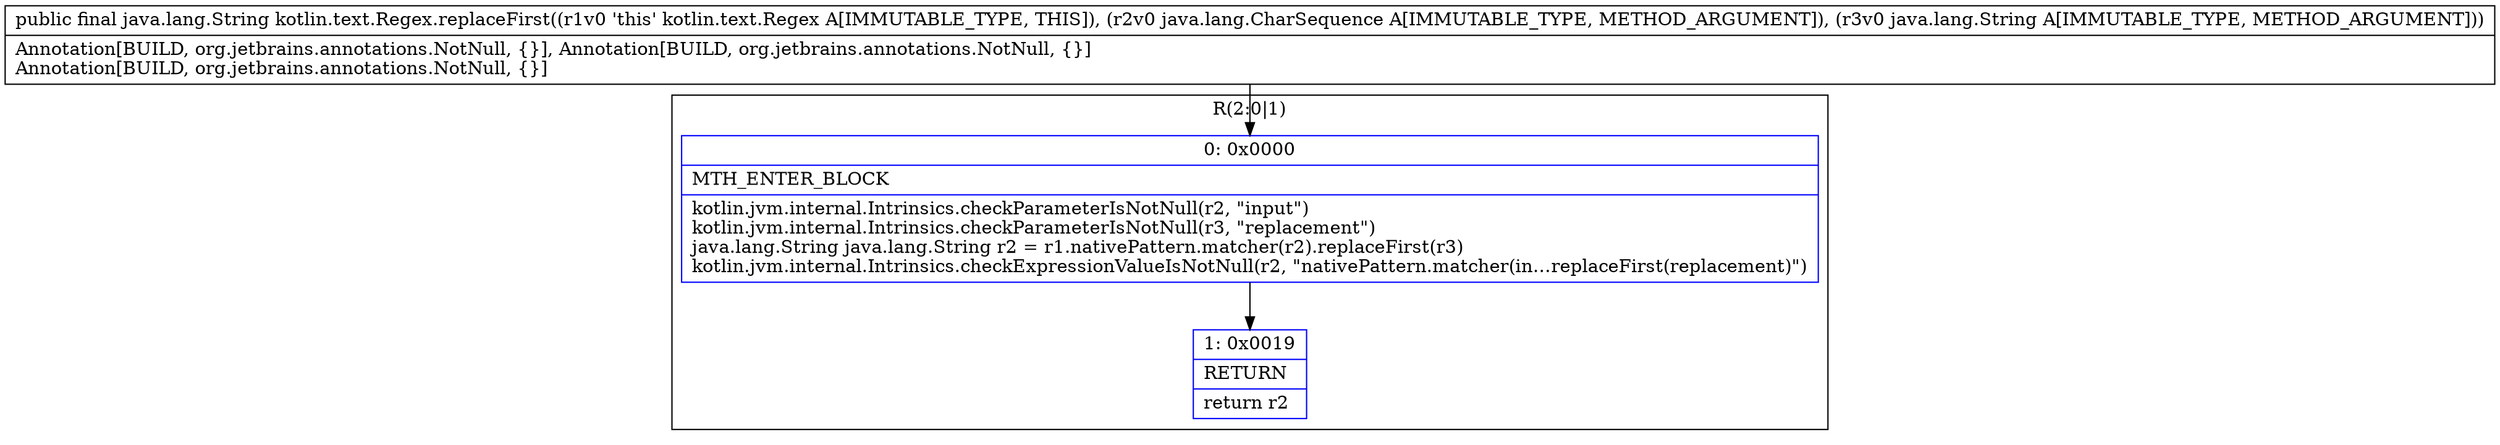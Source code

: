 digraph "CFG forkotlin.text.Regex.replaceFirst(Ljava\/lang\/CharSequence;Ljava\/lang\/String;)Ljava\/lang\/String;" {
subgraph cluster_Region_347863228 {
label = "R(2:0|1)";
node [shape=record,color=blue];
Node_0 [shape=record,label="{0\:\ 0x0000|MTH_ENTER_BLOCK\l|kotlin.jvm.internal.Intrinsics.checkParameterIsNotNull(r2, \"input\")\lkotlin.jvm.internal.Intrinsics.checkParameterIsNotNull(r3, \"replacement\")\ljava.lang.String java.lang.String r2 = r1.nativePattern.matcher(r2).replaceFirst(r3)\lkotlin.jvm.internal.Intrinsics.checkExpressionValueIsNotNull(r2, \"nativePattern.matcher(in…replaceFirst(replacement)\")\l}"];
Node_1 [shape=record,label="{1\:\ 0x0019|RETURN\l|return r2\l}"];
}
MethodNode[shape=record,label="{public final java.lang.String kotlin.text.Regex.replaceFirst((r1v0 'this' kotlin.text.Regex A[IMMUTABLE_TYPE, THIS]), (r2v0 java.lang.CharSequence A[IMMUTABLE_TYPE, METHOD_ARGUMENT]), (r3v0 java.lang.String A[IMMUTABLE_TYPE, METHOD_ARGUMENT]))  | Annotation[BUILD, org.jetbrains.annotations.NotNull, \{\}], Annotation[BUILD, org.jetbrains.annotations.NotNull, \{\}]\lAnnotation[BUILD, org.jetbrains.annotations.NotNull, \{\}]\l}"];
MethodNode -> Node_0;
Node_0 -> Node_1;
}


